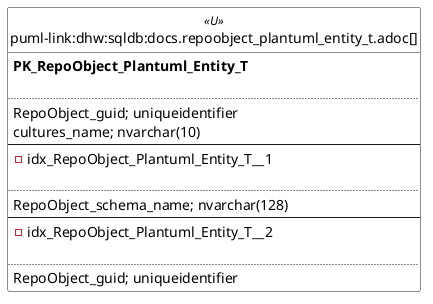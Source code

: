 @startuml
left to right direction
'top to bottom direction
hide circle
'avoide "." issues:
set namespaceSeparator none


skinparam class {
  BackgroundColor White
  BackgroundColor<<FN>> Yellow
  BackgroundColor<<FS>> Yellow
  BackgroundColor<<FT>> LightGray
  BackgroundColor<<IF>> Yellow
  BackgroundColor<<IS>> Yellow
  BackgroundColor<<P>> Aqua
  BackgroundColor<<PC>> Aqua
  BackgroundColor<<SN>> Yellow
  BackgroundColor<<SO>> SlateBlue
  BackgroundColor<<TF>> LightGray
  BackgroundColor<<TR>> Tomato
  BackgroundColor<<U>> White
  BackgroundColor<<V>> WhiteSmoke
  BackgroundColor<<X>> Aqua
  BackgroundColor<<external>> AliceBlue
}


entity "puml-link:dhw:sqldb:docs.repoobject_plantuml_entity_t.adoc[]" as docs.RepoObject_Plantuml_Entity_T << U >> {
**PK_RepoObject_Plantuml_Entity_T**

..
RepoObject_guid; uniqueidentifier
cultures_name; nvarchar(10)
--
- idx_RepoObject_Plantuml_Entity_T__1

..
RepoObject_schema_name; nvarchar(128)
--
- idx_RepoObject_Plantuml_Entity_T__2

..
RepoObject_guid; uniqueidentifier
}


@enduml

